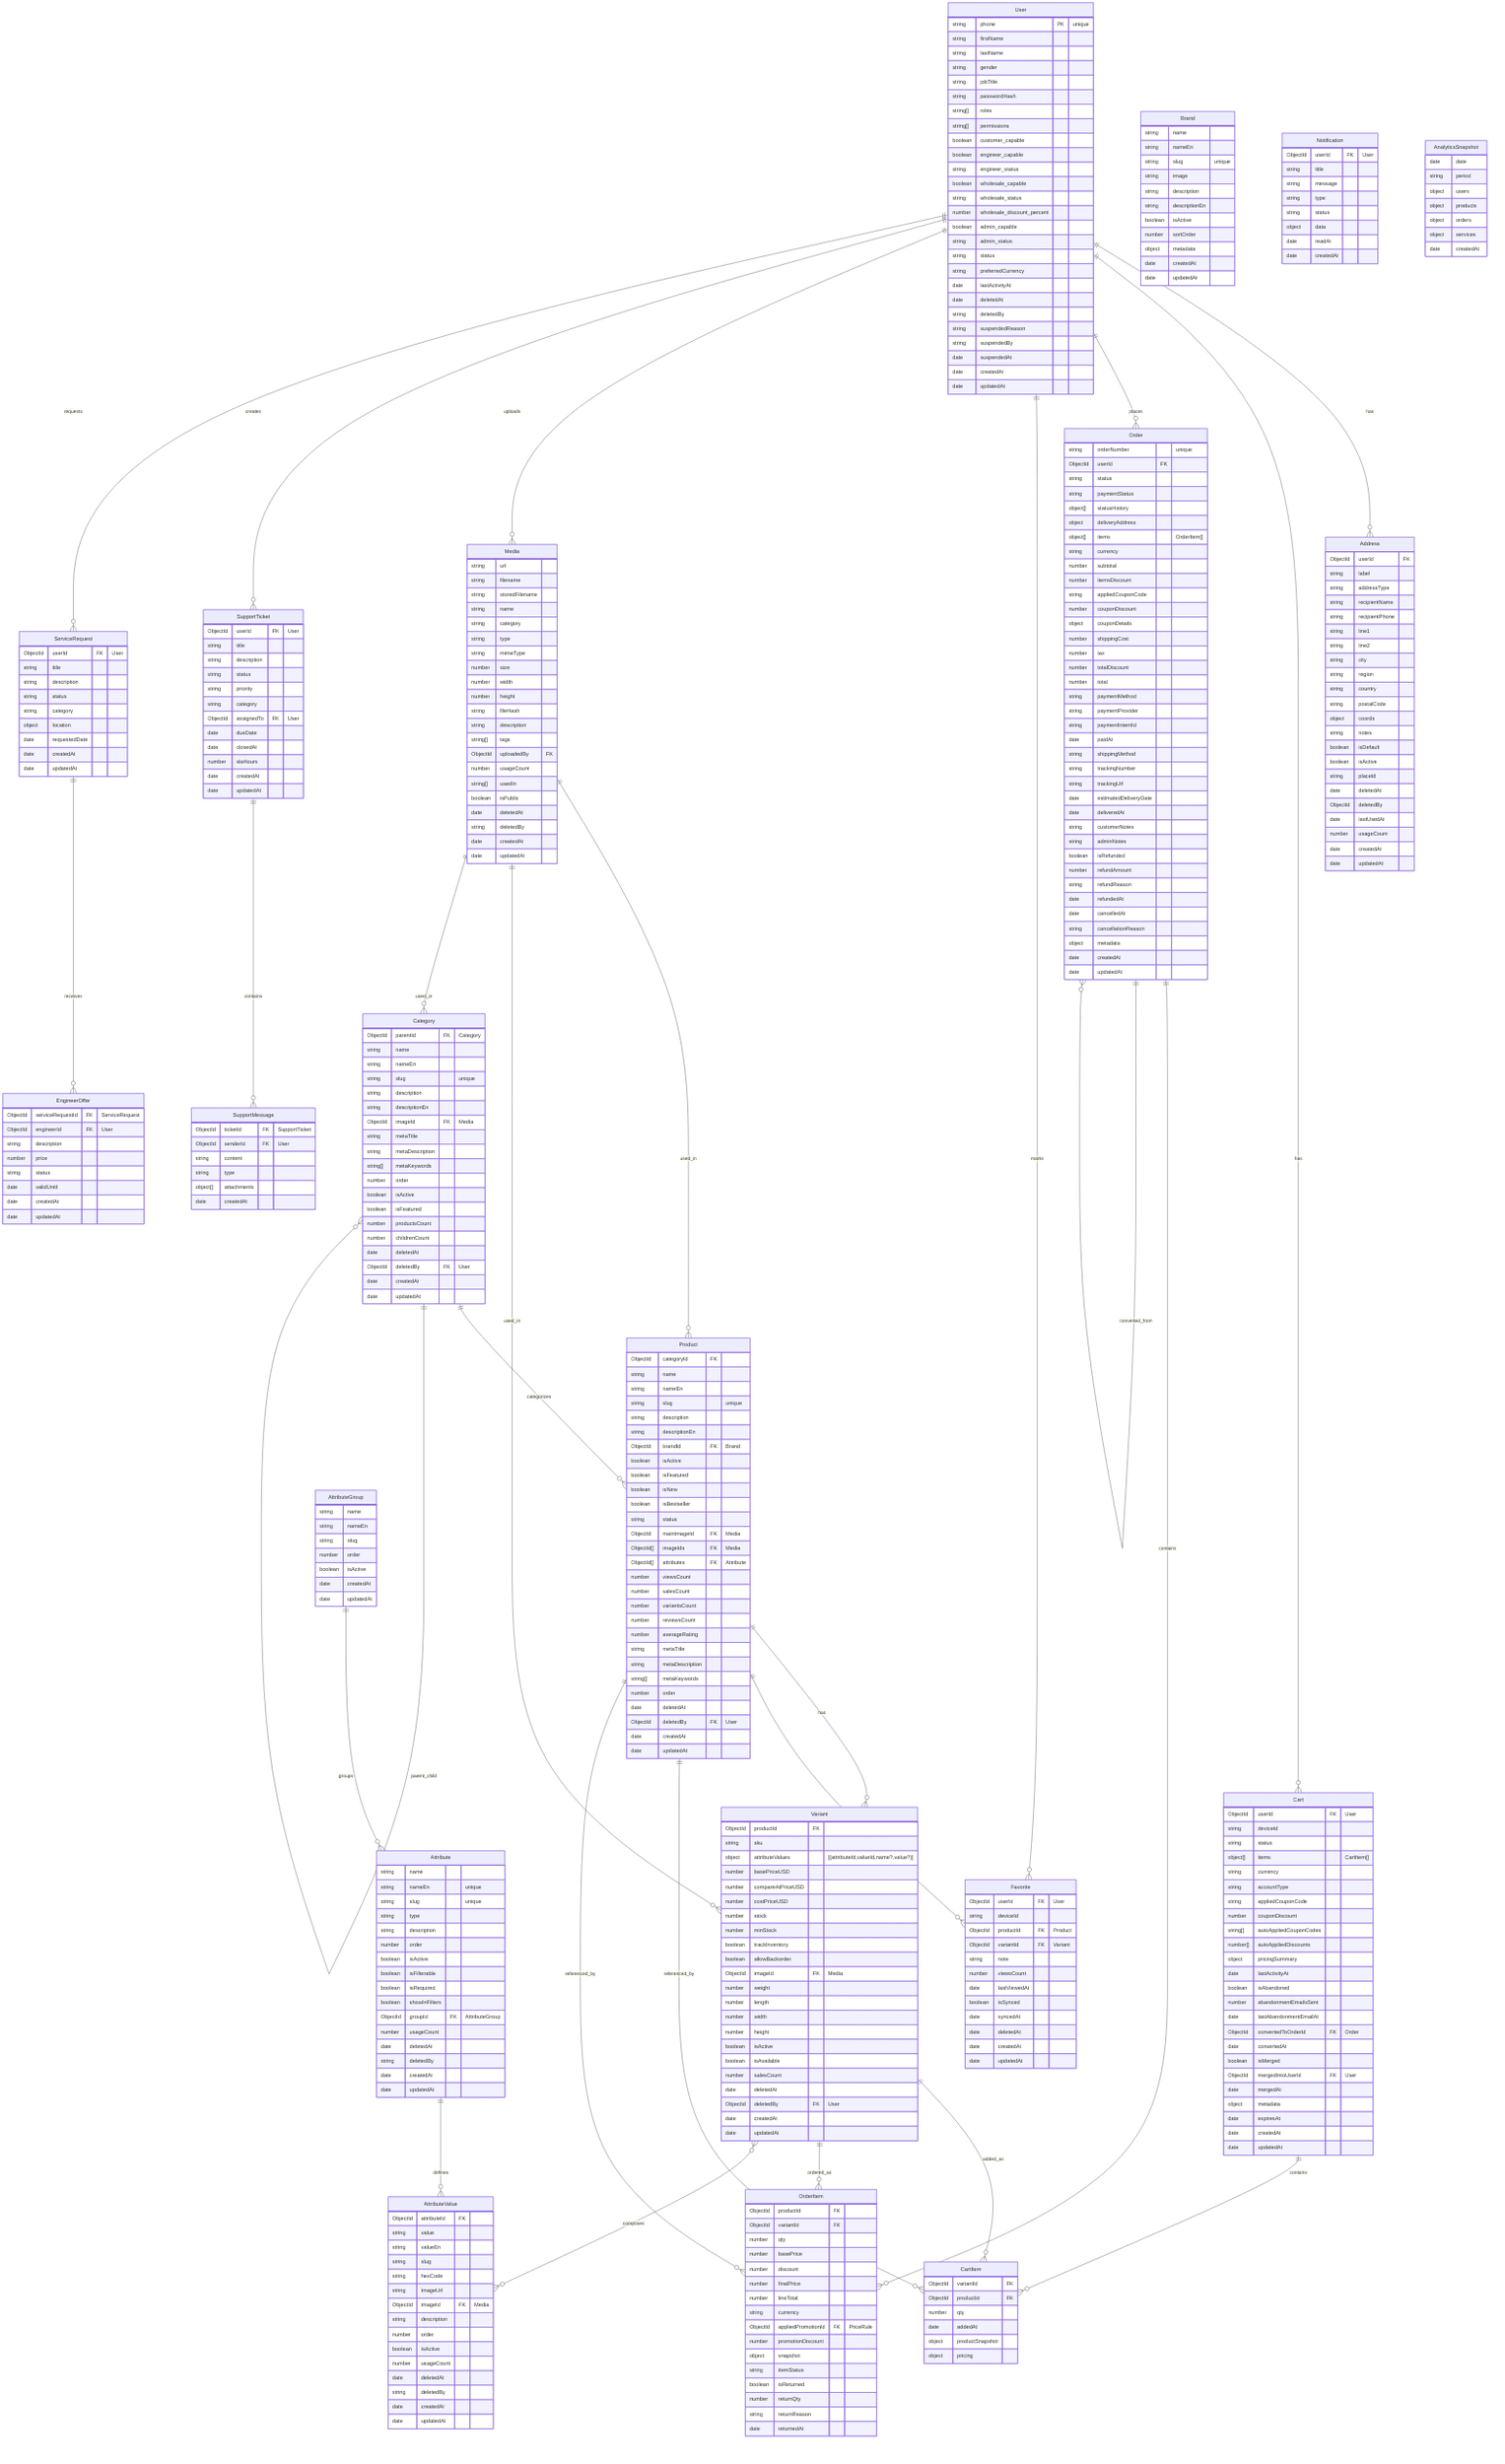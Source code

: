 %% Mermaid ER diagram for Tagadodo database (MongoDB via Mongoose)
%% View online: https://mermaid.live
%% Updated to reflect current implementation

erDiagram
  User ||--o{ Address : has
  User ||--o{ Cart : has
  User ||--o{ Order : places
  User ||--o{ Favorite : marks
  User ||--o{ Media : uploads
  User ||--o{ SupportTicket : creates
  User ||--o{ ServiceRequest : requests

  Category ||--o{ Product : categorizes
  Category ||--o{ Category : parent_child

  Media ||--o{ Product : used_in
  Media ||--o{ Variant : used_in
  Media ||--o{ Category : used_in

  Attribute ||--o{ AttributeValue : defines
  AttributeGroup ||--o{ Attribute : groups
  Product ||--o{ Variant : has
  Product ||--o{ Favorite : is_favorited
  Product ||--o{ CartItem : referenced_by
  Product ||--o{ OrderItem : referenced_by

  Variant ||--o{ CartItem : added_as
  Variant ||--o{ OrderItem : ordered_as
  Variant }o--o{ AttributeValue : composes

  Cart ||--o{ CartItem : contains
  Order ||--o{ OrderItem : contains
  Order ||--o{ Order : converted_from

  SupportTicket ||--o{ SupportMessage : contains
  ServiceRequest ||--o{ EngineerOffer : receives

  User {
    string phone PK "unique"
    string firstName
    string lastName
    string gender
    string jobTitle
    string passwordHash
    string[] roles
    string[] permissions
    boolean customer_capable
    boolean engineer_capable
    string engineer_status
    boolean wholesale_capable
    string wholesale_status
    number wholesale_discount_percent
    boolean admin_capable
    string admin_status
    string status
    string preferredCurrency
    date lastActivityAt
    date deletedAt
    string deletedBy
    string suspendedReason
    string suspendedBy
    date suspendedAt
    date createdAt
    date updatedAt
  }

  Address {
    ObjectId userId FK
    string label
    string addressType
    string recipientName
    string recipientPhone
    string line1
    string line2
    string city
    string region
    string country
    string postalCode
    object coords
    string notes
    boolean isDefault
    boolean isActive
    string placeId
    date deletedAt
    ObjectId deletedBy
    date lastUsedAt
    number usageCount
    date createdAt
    date updatedAt
  }

  Media {
    string url
    string filename
    string storedFilename
    string name
    string category
    string type
    string mimeType
    number size
    number width
    number height
    string fileHash
    string description
    string[] tags
    ObjectId uploadedBy FK
    number usageCount
    string[] usedIn
    boolean isPublic
    date deletedAt
    string deletedBy
    date createdAt
    date updatedAt
  }

  Category {
    ObjectId parentId FK "Category"
    string name
    string nameEn
    string slug "unique"
    string description
    string descriptionEn
    ObjectId imageId FK "Media"
    string metaTitle
    string metaDescription
    string[] metaKeywords
    number order
    boolean isActive
    boolean isFeatured
    number productsCount
    number childrenCount
    date deletedAt
    ObjectId deletedBy FK "User"
    date createdAt
    date updatedAt
  }

  Brand {
    string name
    string nameEn
    string slug "unique"
    string image
    string description
    string descriptionEn
    boolean isActive
    number sortOrder
    object metadata
    date createdAt
    date updatedAt
  }

  Attribute {
    string name
    string nameEn "unique"
    string slug "unique"
    string type
    string description
    number order
    boolean isActive
    boolean isFilterable
    boolean isRequired
    boolean showInFilters
    ObjectId groupId FK "AttributeGroup"
    number usageCount
    date deletedAt
    string deletedBy
    date createdAt
    date updatedAt
  }

  AttributeValue {
    ObjectId attributeId FK
    string value
    string valueEn
    string slug
    string hexCode
    string imageUrl
    ObjectId imageId FK "Media"
    string description
    number order
    boolean isActive
    number usageCount
    date deletedAt
    string deletedBy
    date createdAt
    date updatedAt
  }

  Product {
    ObjectId categoryId FK
    string name
    string nameEn
    string slug "unique"
    string description
    string descriptionEn
    ObjectId brandId FK "Brand"
    boolean isActive
    boolean isFeatured
    boolean isNew
    boolean isBestseller
    string status
    ObjectId mainImageId FK "Media"
    ObjectId[] imageIds FK "Media"
    ObjectId[] attributes FK "Attribute"
    number viewsCount
    number salesCount
    number variantsCount
    number reviewsCount
    number averageRating
    string metaTitle
    string metaDescription
    string[] metaKeywords
    number order
    date deletedAt
    ObjectId deletedBy FK "User"
    date createdAt
    date updatedAt
  }

  Variant {
    ObjectId productId FK
    string sku
    object attributeValues "[{attributeId,valueId,name?,value?}]"
    number basePriceUSD
    number compareAtPriceUSD
    number costPriceUSD
    number stock
    number minStock
    boolean trackInventory
    boolean allowBackorder
    ObjectId imageId FK "Media"
    number weight
    number length
    number width
    number height
    boolean isActive
    boolean isAvailable
    number salesCount
    date deletedAt
    ObjectId deletedBy FK "User"
    date createdAt
    date updatedAt
  }

  Cart {
    ObjectId userId FK "User"
    string deviceId
    string status
    object[] items "CartItem[]"
    string currency
    string accountType
    string appliedCouponCode
    number couponDiscount
    string[] autoAppliedCouponCodes
    number[] autoAppliedDiscounts
    object pricingSummary
    date lastActivityAt
    boolean isAbandoned
    number abandonmentEmailsSent
    date lastAbandonmentEmailAt
    ObjectId convertedToOrderId FK "Order"
    date convertedAt
    boolean isMerged
    ObjectId mergedIntoUserId FK "User"
    date mergedAt
    object metadata
    date expiresAt
    date createdAt
    date updatedAt
  }

  CartItem {
    ObjectId variantId FK
    ObjectId productId FK
    number qty
    date addedAt
    object productSnapshot
    object pricing
  }

  Order {
    string orderNumber "unique"
    ObjectId userId FK
    string status
    string paymentStatus
    object[] statusHistory
    object deliveryAddress
    object[] items "OrderItem[]"
    string currency
    number subtotal
    number itemsDiscount
    string appliedCouponCode
    number couponDiscount
    object couponDetails
    number shippingCost
    number tax
    number totalDiscount
    number total
    string paymentMethod
    string paymentProvider
    string paymentIntentId
    date paidAt
    string shippingMethod
    string trackingNumber
    string trackingUrl
    date estimatedDeliveryDate
    date deliveredAt
    string customerNotes
    string adminNotes
    boolean isRefunded
    number refundAmount
    string refundReason
    date refundedAt
    date cancelledAt
    string cancellationReason
    object metadata
    date createdAt
    date updatedAt
  }

  OrderItem {
    ObjectId productId FK
    ObjectId variantId FK
    number qty
    number basePrice
    number discount
    number finalPrice
    number lineTotal
    string currency
    ObjectId appliedPromotionId FK "PriceRule"
    number promotionDiscount
    object snapshot
    string itemStatus
    boolean isReturned
    number returnQty
    string returnReason
    date returnedAt
  }

  Favorite {
    ObjectId userId FK "User"
    string deviceId
    ObjectId productId FK "Product"
    ObjectId variantId FK "Variant"
    string note
    number viewsCount
    date lastViewedAt
    boolean isSynced
    date syncedAt
    date deletedAt
    date createdAt
    date updatedAt
  }

  SupportTicket {
    ObjectId userId FK "User"
    string title
    string description
    string status
    string priority
    string category
    ObjectId assignedTo FK "User"
    date dueDate
    date closedAt
    number slaHours
    date createdAt
    date updatedAt
  }

  SupportMessage {
    ObjectId ticketId FK "SupportTicket"
    ObjectId senderId FK "User"
    string content
    string type
    object[] attachments
    date createdAt
  }

  ServiceRequest {
    ObjectId userId FK "User"
    string title
    string description
    string status
    string category
    object location
    date requestedDate
    date createdAt
    date updatedAt
  }

  EngineerOffer {
    ObjectId serviceRequestId FK "ServiceRequest"
    ObjectId engineerId FK "User"
    string description
    number price
    string status
    date validUntil
    date createdAt
    date updatedAt
  }

  AttributeGroup {
    string name
    string nameEn
    string slug
    number order
    boolean isActive
    date createdAt
    date updatedAt
  }

  Notification {
    ObjectId userId FK "User"
    string title
    string message
    string type
    string status
    object data
    date readAt
    date createdAt
  }

  AnalyticsSnapshot {
    date date
    string period
    object users
    object products
    object orders
    object services
    date createdAt
  }